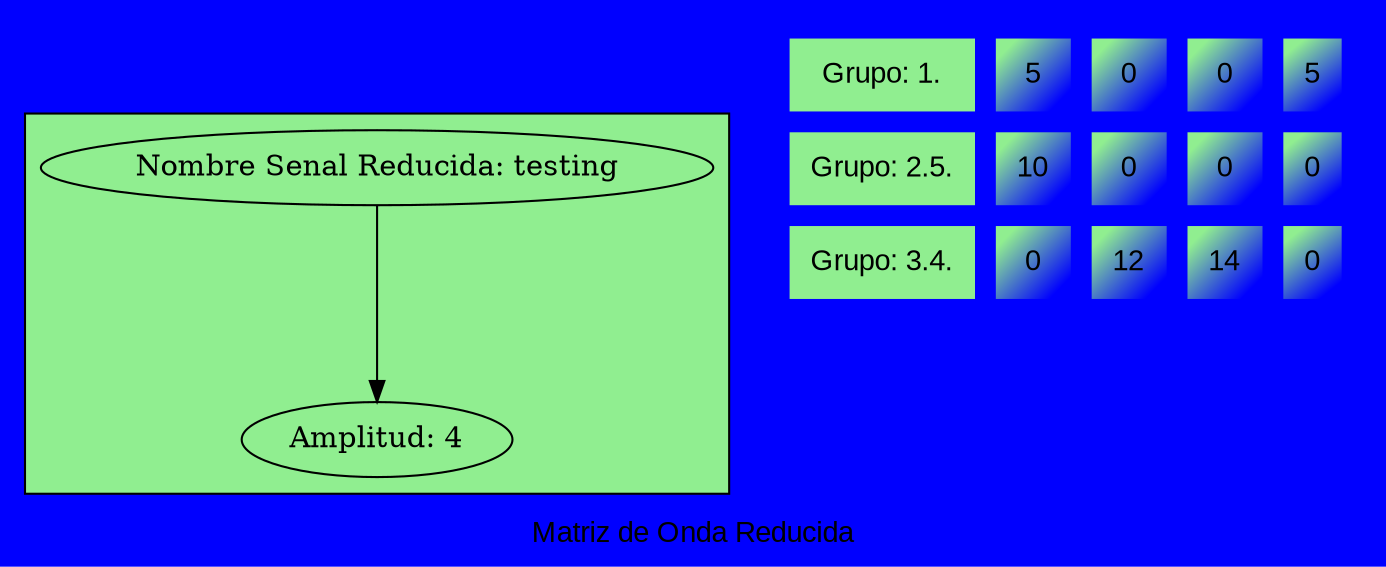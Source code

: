 
            digraph G {
            bgcolor="blue"
            subgraph cluster17
                    {
                    bgcolor="lightgreen"
                    n019 ;
                    n019 [label="Nombre Senal Reducida: testing"] ;
                    n019 -> n020 ;
                    n020 [label="Amplitud: 4"] ;
                    }
            label="Matriz de Onda Reducida"
            fontname="Arial,Arial,Arial"
            node [fontname="Arial,Arial,Arial"]
            edge [fontname="Arial,Arial,Arial"]
            a0 [shape=none  label=<
            <TABLE border="0" cellspacing="10" cellpadding="10" >
<TR><TD bgcolor="lightgreen"  gradientangle="315">Grupo: 1.</TD>
<TD bgcolor="lightgreen:blue"  gradientangle="315">5</TD>
<TD bgcolor="lightgreen:blue"  gradientangle="315">0</TD>
<TD bgcolor="lightgreen:blue"  gradientangle="315">0</TD>
<TD bgcolor="lightgreen:blue"  gradientangle="315">5</TD>
</TR>
<TR><TD bgcolor="lightgreen"  gradientangle="315">Grupo: 2.5.</TD>
<TD bgcolor="lightgreen:blue"  gradientangle="315">10</TD>
<TD bgcolor="lightgreen:blue"  gradientangle="315">0</TD>
<TD bgcolor="lightgreen:blue"  gradientangle="315">0</TD>
<TD bgcolor="lightgreen:blue"  gradientangle="315">0</TD>
</TR>
<TR><TD bgcolor="lightgreen"  gradientangle="315">Grupo: 3.4.</TD>
<TD bgcolor="lightgreen:blue"  gradientangle="315">0</TD>
<TD bgcolor="lightgreen:blue"  gradientangle="315">12</TD>
<TD bgcolor="lightgreen:blue"  gradientangle="315">14</TD>
<TD bgcolor="lightgreen:blue"  gradientangle="315">0</TD>
</TR>
</TABLE>>];
                }
